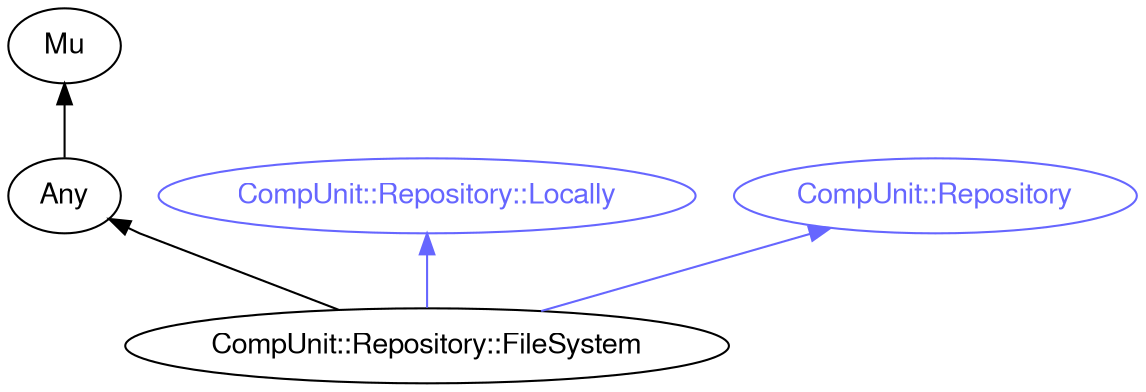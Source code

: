 digraph "perl6-type-graph" {
    rankdir=BT;
    splines=polyline;
    overlap=false; 
    graph [truecolor=true bgcolor="#FFFFFF"];
    // Types
    "CompUnit::Repository::FileSystem" [color="#000000", fontcolor="#000000", href="/type/CompUnit::Repository::FileSystem", fontname="FreeSans"];
    "Mu" [color="#000000", fontcolor="#000000", href="/type/Mu", fontname="FreeSans"];
    "Any" [color="#000000", fontcolor="#000000", href="/type/Any", fontname="FreeSans"];
    "CompUnit::Repository::Locally" [color="#6666FF", fontcolor="#6666FF", href="/type/CompUnit::Repository::Locally", fontname="FreeSans"];
    "CompUnit::Repository" [color="#6666FF", fontcolor="#6666FF", href="/type/CompUnit::Repository", fontname="FreeSans"];

    // Superclasses
    "CompUnit::Repository::FileSystem" -> "Any" [color="#000000"];
    "Any" -> "Mu" [color="#000000"];

    // Roles
    "CompUnit::Repository::FileSystem" -> "CompUnit::Repository::Locally" [color="#6666FF"];
    "CompUnit::Repository::FileSystem" -> "CompUnit::Repository" [color="#6666FF"];
}
